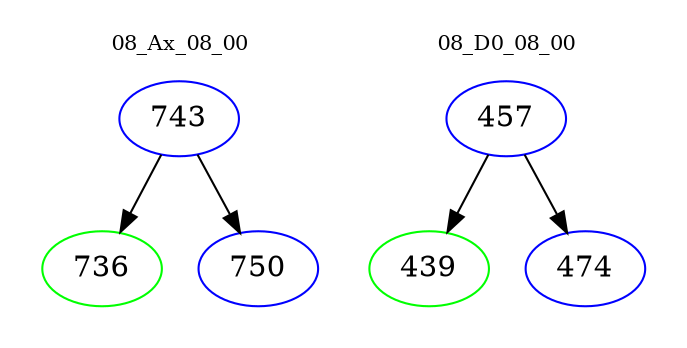 digraph{
subgraph cluster_0 {
color = white
label = "08_Ax_08_00";
fontsize=10;
T0_743 [label="743", color="blue"]
T0_743 -> T0_736 [color="black"]
T0_736 [label="736", color="green"]
T0_743 -> T0_750 [color="black"]
T0_750 [label="750", color="blue"]
}
subgraph cluster_1 {
color = white
label = "08_D0_08_00";
fontsize=10;
T1_457 [label="457", color="blue"]
T1_457 -> T1_439 [color="black"]
T1_439 [label="439", color="green"]
T1_457 -> T1_474 [color="black"]
T1_474 [label="474", color="blue"]
}
}
